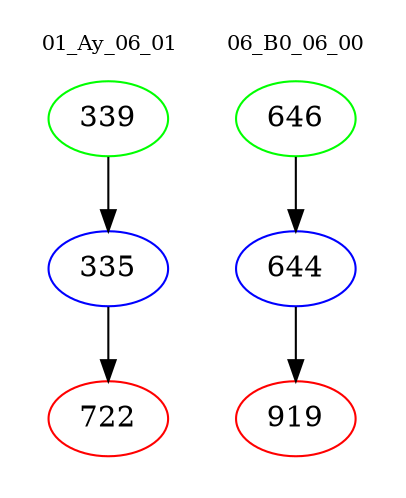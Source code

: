 digraph{
subgraph cluster_0 {
color = white
label = "01_Ay_06_01";
fontsize=10;
T0_339 [label="339", color="green"]
T0_339 -> T0_335 [color="black"]
T0_335 [label="335", color="blue"]
T0_335 -> T0_722 [color="black"]
T0_722 [label="722", color="red"]
}
subgraph cluster_1 {
color = white
label = "06_B0_06_00";
fontsize=10;
T1_646 [label="646", color="green"]
T1_646 -> T1_644 [color="black"]
T1_644 [label="644", color="blue"]
T1_644 -> T1_919 [color="black"]
T1_919 [label="919", color="red"]
}
}
